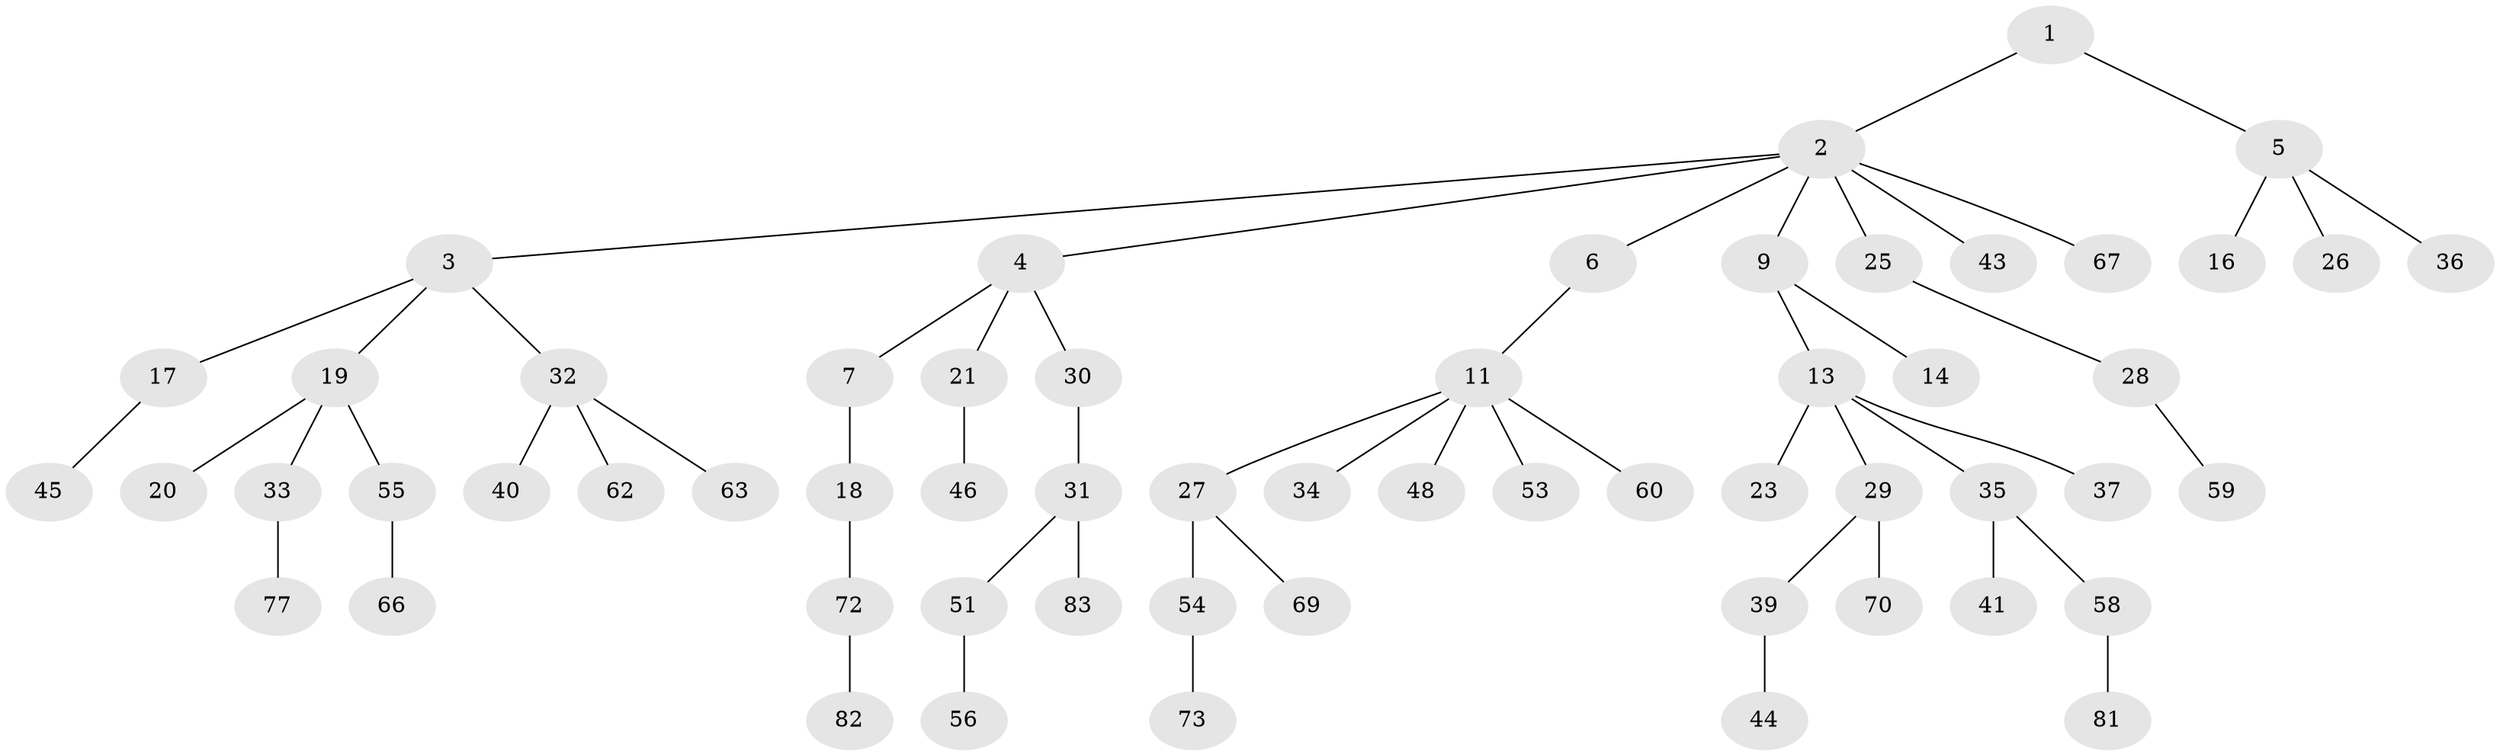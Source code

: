 // Generated by graph-tools (version 1.1) at 2025/24/03/03/25 07:24:08]
// undirected, 59 vertices, 58 edges
graph export_dot {
graph [start="1"]
  node [color=gray90,style=filled];
  1 [super="+8"];
  2 [super="+15"];
  3 [super="+10"];
  4;
  5 [super="+22"];
  6;
  7 [super="+75"];
  9 [super="+49"];
  11 [super="+12"];
  13 [super="+24"];
  14;
  16;
  17 [super="+50"];
  18 [super="+47"];
  19 [super="+80"];
  20;
  21 [super="+76"];
  23;
  25;
  26;
  27 [super="+42"];
  28 [super="+57"];
  29 [super="+74"];
  30 [super="+61"];
  31;
  32 [super="+38"];
  33 [super="+52"];
  34;
  35;
  36;
  37;
  39 [super="+68"];
  40;
  41;
  43;
  44;
  45;
  46;
  48 [super="+84"];
  51;
  53;
  54 [super="+71"];
  55 [super="+64"];
  56;
  58 [super="+79"];
  59 [super="+65"];
  60;
  62;
  63;
  66;
  67;
  69;
  70 [super="+78"];
  72;
  73;
  77;
  81;
  82;
  83;
  1 -- 2;
  1 -- 5;
  2 -- 3;
  2 -- 4;
  2 -- 6;
  2 -- 9;
  2 -- 43;
  2 -- 67;
  2 -- 25;
  3 -- 17;
  3 -- 32;
  3 -- 19;
  4 -- 7;
  4 -- 21;
  4 -- 30;
  5 -- 16;
  5 -- 26;
  5 -- 36;
  6 -- 11;
  7 -- 18;
  9 -- 13;
  9 -- 14;
  11 -- 53;
  11 -- 60;
  11 -- 48;
  11 -- 27;
  11 -- 34;
  13 -- 23;
  13 -- 29;
  13 -- 37;
  13 -- 35;
  17 -- 45;
  18 -- 72;
  19 -- 20;
  19 -- 33;
  19 -- 55;
  21 -- 46;
  25 -- 28;
  27 -- 54;
  27 -- 69;
  28 -- 59;
  29 -- 39;
  29 -- 70;
  30 -- 31;
  31 -- 51;
  31 -- 83;
  32 -- 40;
  32 -- 62;
  32 -- 63;
  33 -- 77;
  35 -- 41;
  35 -- 58;
  39 -- 44;
  51 -- 56;
  54 -- 73;
  55 -- 66;
  58 -- 81;
  72 -- 82;
}
